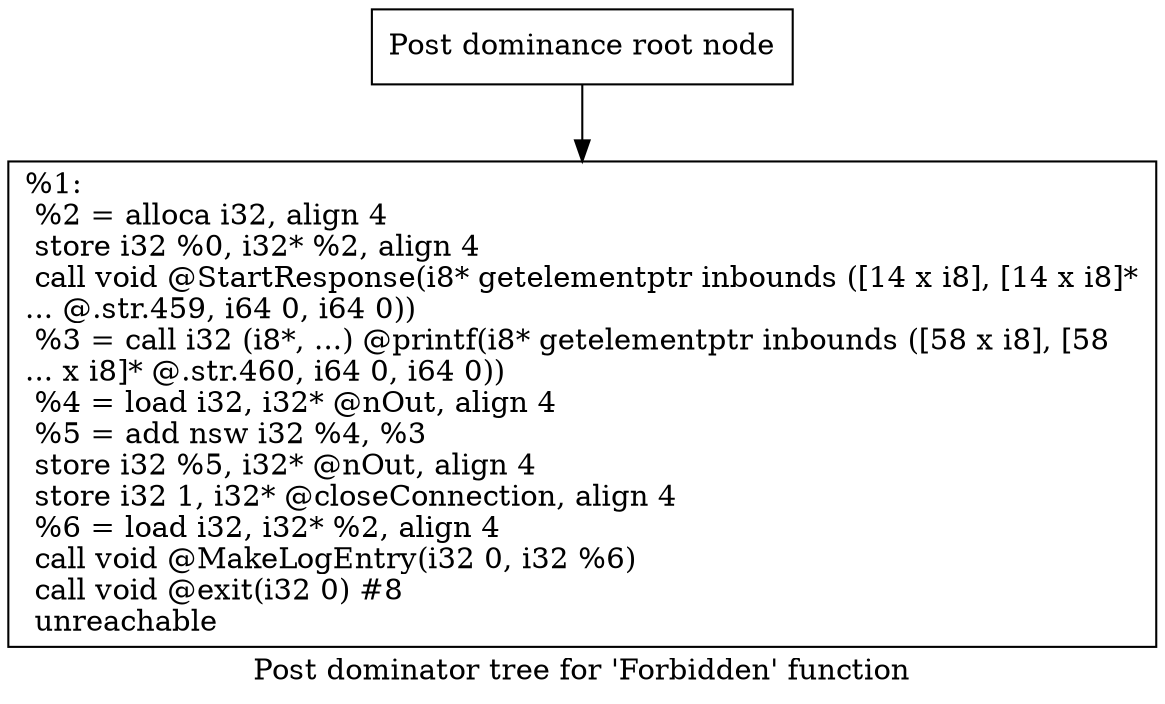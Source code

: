 digraph "Post dominator tree for 'Forbidden' function" {
	label="Post dominator tree for 'Forbidden' function";

	Node0x16bbfe0 [shape=record,label="{Post dominance root node}"];
	Node0x16bbfe0 -> Node0x173b180;
	Node0x173b180 [shape=record,label="{%1:\l  %2 = alloca i32, align 4\l  store i32 %0, i32* %2, align 4\l  call void @StartResponse(i8* getelementptr inbounds ([14 x i8], [14 x i8]*\l... @.str.459, i64 0, i64 0))\l  %3 = call i32 (i8*, ...) @printf(i8* getelementptr inbounds ([58 x i8], [58\l... x i8]* @.str.460, i64 0, i64 0))\l  %4 = load i32, i32* @nOut, align 4\l  %5 = add nsw i32 %4, %3\l  store i32 %5, i32* @nOut, align 4\l  store i32 1, i32* @closeConnection, align 4\l  %6 = load i32, i32* %2, align 4\l  call void @MakeLogEntry(i32 0, i32 %6)\l  call void @exit(i32 0) #8\l  unreachable\l}"];
}
